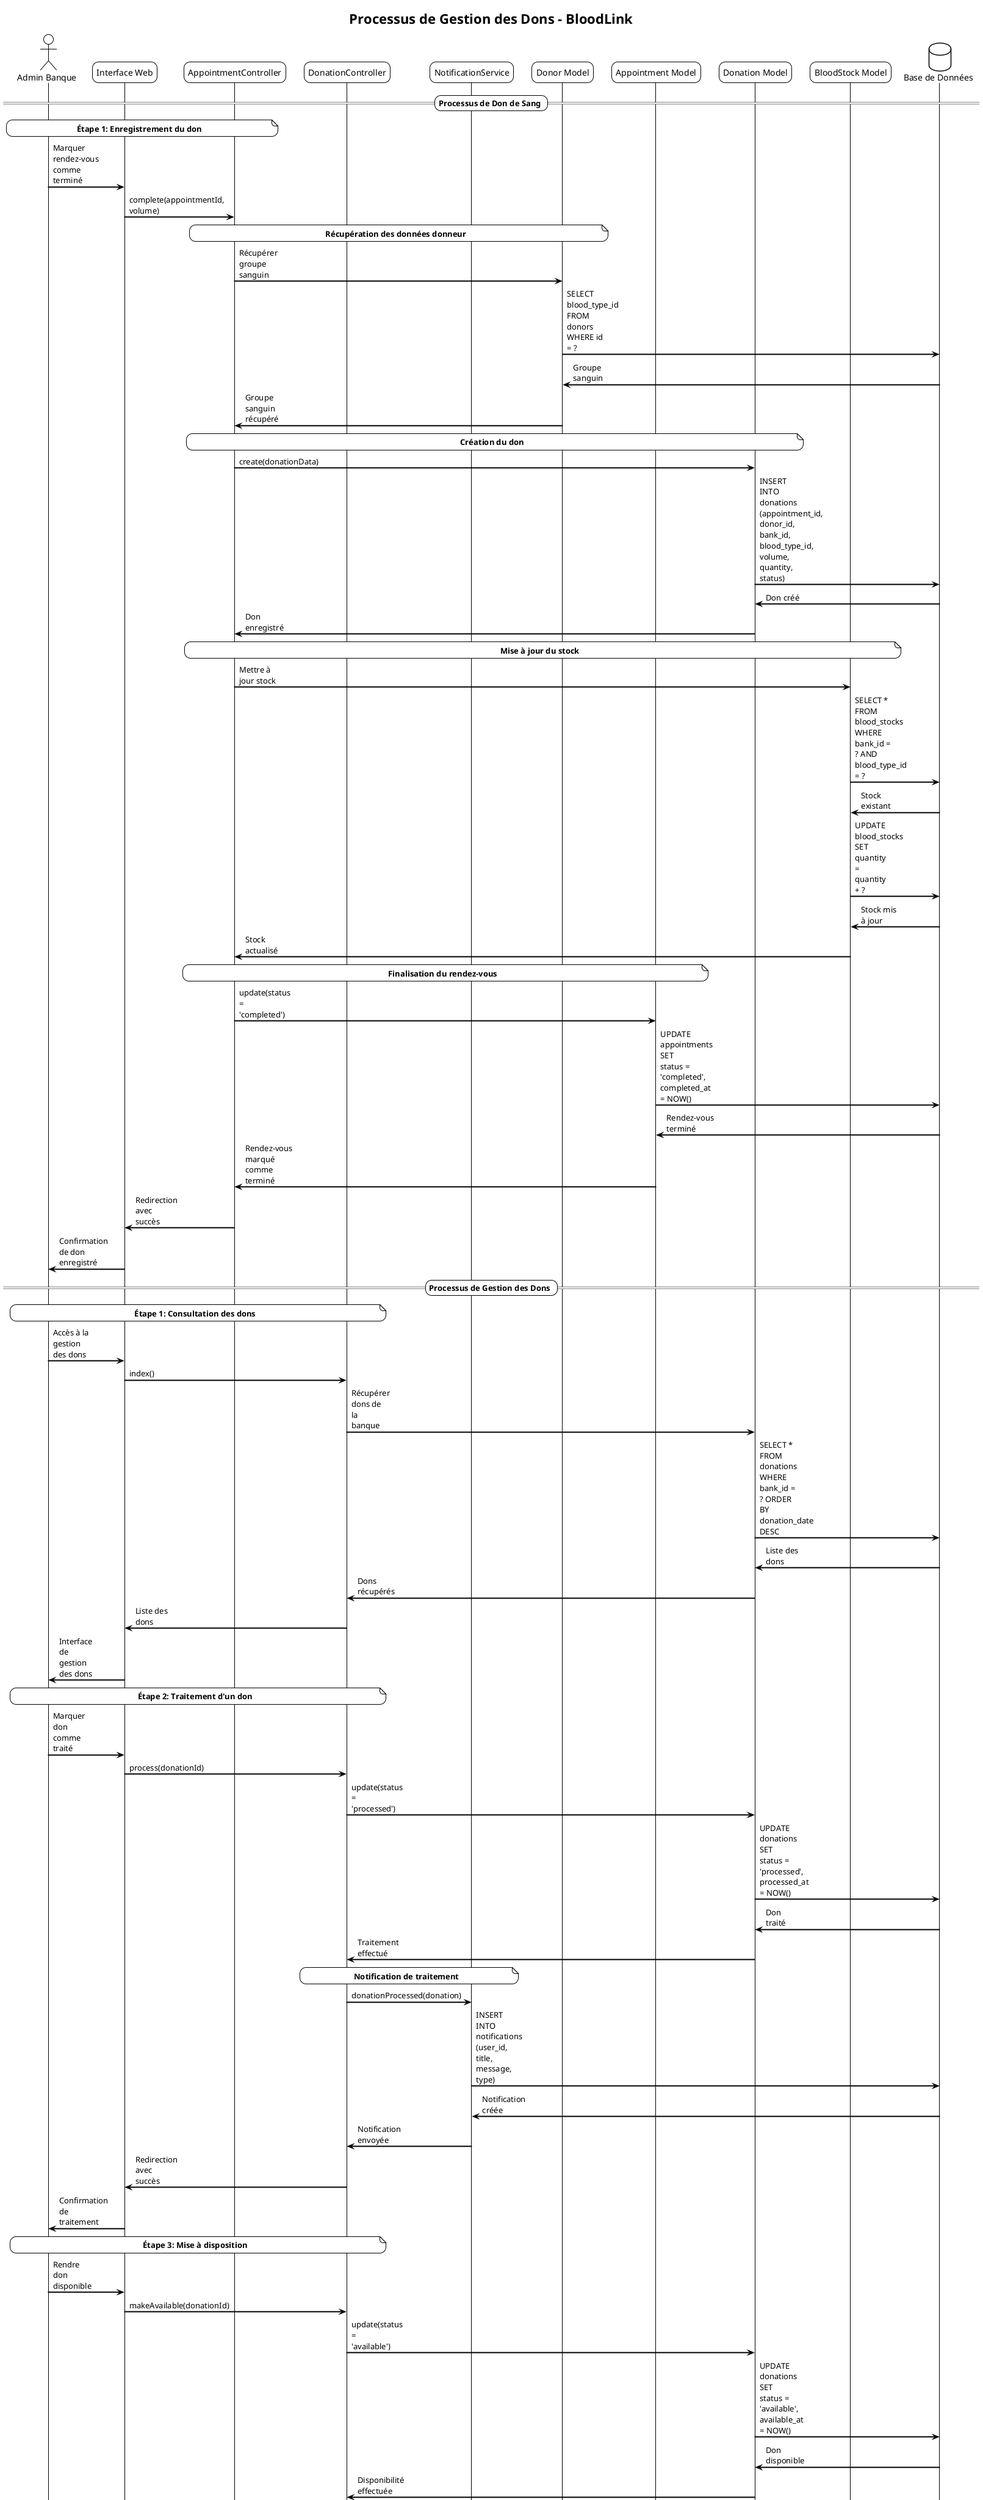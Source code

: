 @startuml Diagramme de Séquences - BloodLink - Gestion des Dons

!theme plain
skinparam backgroundColor #FFFFFF
skinparam sequenceArrowThickness 2
skinparam roundcorner 20
skinparam maxmessagesize 60

title **Processus de Gestion des Dons - BloodLink**

actor "Admin Banque" as BankAdmin

participant "Interface Web" as UI
participant "AppointmentController" as AppointmentCtrl
participant "DonationController" as DonationCtrl
participant "NotificationService" as NotifService
participant "Donor Model" as DonorModel
participant "Appointment Model" as AppointmentModel
participant "Donation Model" as DonationModel
participant "BloodStock Model" as StockModel

database "Base de Données" as DB

== **Processus de Don de Sang** ==

note over BankAdmin, AppointmentCtrl : **Étape 1: Enregistrement du don**
BankAdmin -> UI: Marquer rendez-vous comme terminé
UI -> AppointmentCtrl: complete(appointmentId, volume)

note over AppointmentCtrl, DonorModel : **Récupération des données donneur**
AppointmentCtrl -> DonorModel: Récupérer groupe sanguin
DonorModel -> DB: SELECT blood_type_id FROM donors WHERE id = ?
DB -> DonorModel: Groupe sanguin
DonorModel -> AppointmentCtrl: Groupe sanguin récupéré

note over AppointmentCtrl, DonationModel : **Création du don**
AppointmentCtrl -> DonationModel: create(donationData)
DonationModel -> DB: INSERT INTO donations (appointment_id, donor_id, bank_id, blood_type_id, volume, quantity, status)
DB -> DonationModel: Don créé
DonationModel -> AppointmentCtrl: Don enregistré

note over AppointmentCtrl, StockModel : **Mise à jour du stock**
AppointmentCtrl -> StockModel: Mettre à jour stock
StockModel -> DB: SELECT * FROM blood_stocks WHERE bank_id = ? AND blood_type_id = ?
DB -> StockModel: Stock existant
StockModel -> DB: UPDATE blood_stocks SET quantity = quantity + ?
DB -> StockModel: Stock mis à jour
StockModel -> AppointmentCtrl: Stock actualisé

note over AppointmentCtrl, AppointmentModel : **Finalisation du rendez-vous**
AppointmentCtrl -> AppointmentModel: update(status = 'completed')
AppointmentModel -> DB: UPDATE appointments SET status = 'completed', completed_at = NOW()
DB -> AppointmentModel: Rendez-vous terminé
AppointmentModel -> AppointmentCtrl: Rendez-vous marqué comme terminé
AppointmentCtrl -> UI: Redirection avec succès
UI -> BankAdmin: Confirmation de don enregistré

== **Processus de Gestion des Dons** ==

note over BankAdmin, DonationCtrl : **Étape 1: Consultation des dons**
BankAdmin -> UI: Accès à la gestion des dons
UI -> DonationCtrl: index()
DonationCtrl -> DonationModel: Récupérer dons de la banque
DonationModel -> DB: SELECT * FROM donations WHERE bank_id = ? ORDER BY donation_date DESC
DB -> DonationModel: Liste des dons
DonationModel -> DonationCtrl: Dons récupérés
DonationCtrl -> UI: Liste des dons
UI -> BankAdmin: Interface de gestion des dons

note over BankAdmin, DonationCtrl : **Étape 2: Traitement d'un don**
BankAdmin -> UI: Marquer don comme traité
UI -> DonationCtrl: process(donationId)
DonationCtrl -> DonationModel: update(status = 'processed')
DonationModel -> DB: UPDATE donations SET status = 'processed', processed_at = NOW()
DB -> DonationModel: Don traité
DonationModel -> DonationCtrl: Traitement effectué

note over DonationCtrl, NotifService : **Notification de traitement**
DonationCtrl -> NotifService: donationProcessed(donation)
NotifService -> DB: INSERT INTO notifications (user_id, title, message, type)
DB -> NotifService: Notification créée
NotifService -> DonationCtrl: Notification envoyée
DonationCtrl -> UI: Redirection avec succès
UI -> BankAdmin: Confirmation de traitement

note over BankAdmin, DonationCtrl : **Étape 3: Mise à disposition**
BankAdmin -> UI: Rendre don disponible
UI -> DonationCtrl: makeAvailable(donationId)
DonationCtrl -> DonationModel: update(status = 'available')
DonationModel -> DB: UPDATE donations SET status = 'available', available_at = NOW()
DB -> DonationModel: Don disponible
DonationModel -> DonationCtrl: Disponibilité effectuée

note over DonationCtrl, NotifService : **Notification de disponibilité**
DonationCtrl -> NotifService: donationAvailable(donation)
NotifService -> DB: INSERT INTO notifications (user_id, title, message, type)
DB -> NotifService: Notification créée
NotifService -> DonationCtrl: Notification envoyée
DonationCtrl -> UI: Redirection avec succès
UI -> BankAdmin: Confirmation de disponibilité

@enduml
